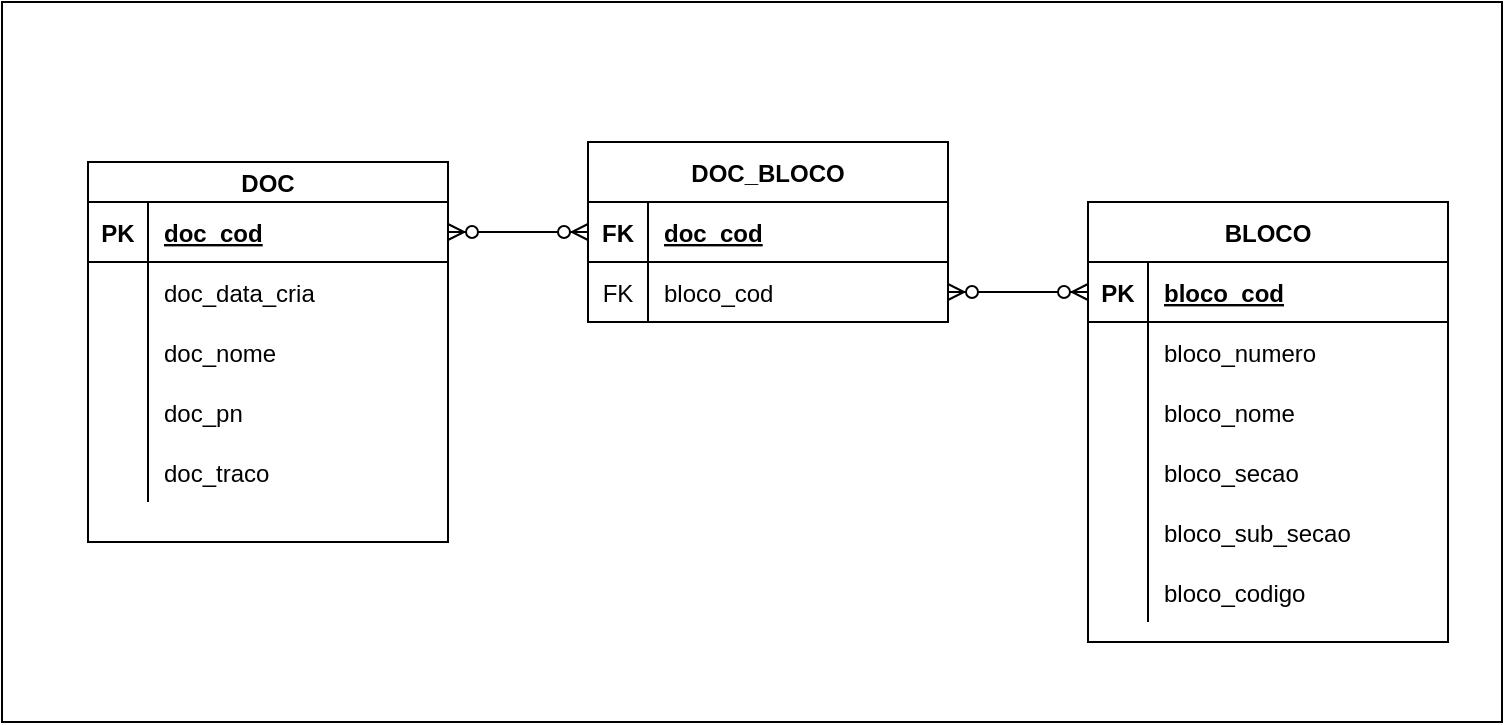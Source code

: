 <mxfile version="14.5.1" type="device"><diagram id="jGfO6rDtSDJvTBwBlAWa" name="Page-1"><mxGraphModel dx="1322" dy="2472" grid="1" gridSize="10" guides="1" tooltips="1" connect="1" arrows="1" fold="1" page="1" pageScale="1" pageWidth="827" pageHeight="1169" math="0" shadow="0"><root><mxCell id="0"/><mxCell id="1" parent="0"/><mxCell id="czpZDE21ndA59m8rEvPu-129" value="" style="rounded=0;whiteSpace=wrap;html=1;" vertex="1" parent="1"><mxGeometry x="30" y="-480" width="750" height="360" as="geometry"/></mxCell><mxCell id="czpZDE21ndA59m8rEvPu-1" value="DOC" style="shape=table;startSize=20;container=1;collapsible=1;childLayout=tableLayout;fixedRows=1;rowLines=0;fontStyle=1;align=center;resizeLast=1;" vertex="1" parent="1"><mxGeometry x="73" y="-400" width="180" height="190" as="geometry"/></mxCell><mxCell id="czpZDE21ndA59m8rEvPu-2" value="" style="shape=partialRectangle;collapsible=0;dropTarget=0;pointerEvents=0;fillColor=none;top=0;left=0;bottom=1;right=0;points=[[0,0.5],[1,0.5]];portConstraint=eastwest;" vertex="1" parent="czpZDE21ndA59m8rEvPu-1"><mxGeometry y="20" width="180" height="30" as="geometry"/></mxCell><mxCell id="czpZDE21ndA59m8rEvPu-3" value="PK" style="shape=partialRectangle;connectable=0;fillColor=none;top=0;left=0;bottom=0;right=0;fontStyle=1;overflow=hidden;" vertex="1" parent="czpZDE21ndA59m8rEvPu-2"><mxGeometry width="30" height="30" as="geometry"/></mxCell><mxCell id="czpZDE21ndA59m8rEvPu-4" value="doc_cod" style="shape=partialRectangle;connectable=0;fillColor=none;top=0;left=0;bottom=0;right=0;align=left;spacingLeft=6;fontStyle=5;overflow=hidden;" vertex="1" parent="czpZDE21ndA59m8rEvPu-2"><mxGeometry x="30" width="150" height="30" as="geometry"/></mxCell><mxCell id="czpZDE21ndA59m8rEvPu-5" value="" style="shape=partialRectangle;collapsible=0;dropTarget=0;pointerEvents=0;fillColor=none;top=0;left=0;bottom=0;right=0;points=[[0,0.5],[1,0.5]];portConstraint=eastwest;" vertex="1" parent="czpZDE21ndA59m8rEvPu-1"><mxGeometry y="50" width="180" height="30" as="geometry"/></mxCell><mxCell id="czpZDE21ndA59m8rEvPu-6" value="" style="shape=partialRectangle;connectable=0;fillColor=none;top=0;left=0;bottom=0;right=0;editable=1;overflow=hidden;" vertex="1" parent="czpZDE21ndA59m8rEvPu-5"><mxGeometry width="30" height="30" as="geometry"/></mxCell><mxCell id="czpZDE21ndA59m8rEvPu-7" value="doc_data_cria" style="shape=partialRectangle;connectable=0;fillColor=none;top=0;left=0;bottom=0;right=0;align=left;spacingLeft=6;overflow=hidden;" vertex="1" parent="czpZDE21ndA59m8rEvPu-5"><mxGeometry x="30" width="150" height="30" as="geometry"/></mxCell><mxCell id="czpZDE21ndA59m8rEvPu-11" value="" style="shape=partialRectangle;collapsible=0;dropTarget=0;pointerEvents=0;fillColor=none;top=0;left=0;bottom=0;right=0;points=[[0,0.5],[1,0.5]];portConstraint=eastwest;" vertex="1" parent="czpZDE21ndA59m8rEvPu-1"><mxGeometry y="80" width="180" height="30" as="geometry"/></mxCell><mxCell id="czpZDE21ndA59m8rEvPu-12" value="" style="shape=partialRectangle;connectable=0;fillColor=none;top=0;left=0;bottom=0;right=0;editable=1;overflow=hidden;" vertex="1" parent="czpZDE21ndA59m8rEvPu-11"><mxGeometry width="30" height="30" as="geometry"/></mxCell><mxCell id="czpZDE21ndA59m8rEvPu-13" value="doc_nome" style="shape=partialRectangle;connectable=0;fillColor=none;top=0;left=0;bottom=0;right=0;align=left;spacingLeft=6;overflow=hidden;" vertex="1" parent="czpZDE21ndA59m8rEvPu-11"><mxGeometry x="30" width="150" height="30" as="geometry"/></mxCell><mxCell id="czpZDE21ndA59m8rEvPu-8" value="" style="shape=partialRectangle;collapsible=0;dropTarget=0;pointerEvents=0;fillColor=none;top=0;left=0;bottom=0;right=0;points=[[0,0.5],[1,0.5]];portConstraint=eastwest;" vertex="1" parent="czpZDE21ndA59m8rEvPu-1"><mxGeometry y="110" width="180" height="30" as="geometry"/></mxCell><mxCell id="czpZDE21ndA59m8rEvPu-9" value="" style="shape=partialRectangle;connectable=0;fillColor=none;top=0;left=0;bottom=0;right=0;editable=1;overflow=hidden;" vertex="1" parent="czpZDE21ndA59m8rEvPu-8"><mxGeometry width="30" height="30" as="geometry"/></mxCell><mxCell id="czpZDE21ndA59m8rEvPu-10" value="doc_pn" style="shape=partialRectangle;connectable=0;fillColor=none;top=0;left=0;bottom=0;right=0;align=left;spacingLeft=6;overflow=hidden;" vertex="1" parent="czpZDE21ndA59m8rEvPu-8"><mxGeometry x="30" width="150" height="30" as="geometry"/></mxCell><mxCell id="czpZDE21ndA59m8rEvPu-40" value="" style="shape=partialRectangle;collapsible=0;dropTarget=0;pointerEvents=0;fillColor=none;top=0;left=0;bottom=0;right=0;points=[[0,0.5],[1,0.5]];portConstraint=eastwest;" vertex="1" parent="czpZDE21ndA59m8rEvPu-1"><mxGeometry y="140" width="180" height="30" as="geometry"/></mxCell><mxCell id="czpZDE21ndA59m8rEvPu-41" value="" style="shape=partialRectangle;connectable=0;fillColor=none;top=0;left=0;bottom=0;right=0;fontStyle=0;overflow=hidden;" vertex="1" parent="czpZDE21ndA59m8rEvPu-40"><mxGeometry width="30" height="30" as="geometry"/></mxCell><mxCell id="czpZDE21ndA59m8rEvPu-42" value="doc_traco" style="shape=partialRectangle;connectable=0;fillColor=none;top=0;left=0;bottom=0;right=0;align=left;spacingLeft=6;fontStyle=0;overflow=hidden;" vertex="1" parent="czpZDE21ndA59m8rEvPu-40"><mxGeometry x="30" width="150" height="30" as="geometry"/></mxCell><mxCell id="czpZDE21ndA59m8rEvPu-14" value="BLOCO" style="shape=table;startSize=30;container=1;collapsible=1;childLayout=tableLayout;fixedRows=1;rowLines=0;fontStyle=1;align=center;resizeLast=1;" vertex="1" parent="1"><mxGeometry x="573" y="-380" width="180" height="220" as="geometry"/></mxCell><mxCell id="czpZDE21ndA59m8rEvPu-15" value="" style="shape=partialRectangle;collapsible=0;dropTarget=0;pointerEvents=0;fillColor=none;top=0;left=0;bottom=1;right=0;points=[[0,0.5],[1,0.5]];portConstraint=eastwest;" vertex="1" parent="czpZDE21ndA59m8rEvPu-14"><mxGeometry y="30" width="180" height="30" as="geometry"/></mxCell><mxCell id="czpZDE21ndA59m8rEvPu-16" value="PK" style="shape=partialRectangle;connectable=0;fillColor=none;top=0;left=0;bottom=0;right=0;fontStyle=1;overflow=hidden;" vertex="1" parent="czpZDE21ndA59m8rEvPu-15"><mxGeometry width="30" height="30" as="geometry"/></mxCell><mxCell id="czpZDE21ndA59m8rEvPu-17" value="bloco_cod" style="shape=partialRectangle;connectable=0;fillColor=none;top=0;left=0;bottom=0;right=0;align=left;spacingLeft=6;fontStyle=5;overflow=hidden;" vertex="1" parent="czpZDE21ndA59m8rEvPu-15"><mxGeometry x="30" width="150" height="30" as="geometry"/></mxCell><mxCell id="czpZDE21ndA59m8rEvPu-126" value="" style="shape=partialRectangle;collapsible=0;dropTarget=0;pointerEvents=0;fillColor=none;top=0;left=0;bottom=0;right=0;points=[[0,0.5],[1,0.5]];portConstraint=eastwest;" vertex="1" parent="czpZDE21ndA59m8rEvPu-14"><mxGeometry y="60" width="180" height="30" as="geometry"/></mxCell><mxCell id="czpZDE21ndA59m8rEvPu-127" value="" style="shape=partialRectangle;connectable=0;fillColor=none;top=0;left=0;bottom=0;right=0;fontStyle=0;overflow=hidden;" vertex="1" parent="czpZDE21ndA59m8rEvPu-126"><mxGeometry width="30" height="30" as="geometry"/></mxCell><mxCell id="czpZDE21ndA59m8rEvPu-128" value="bloco_numero" style="shape=partialRectangle;connectable=0;fillColor=none;top=0;left=0;bottom=0;right=0;align=left;spacingLeft=6;fontStyle=0;overflow=hidden;" vertex="1" parent="czpZDE21ndA59m8rEvPu-126"><mxGeometry x="30" width="150" height="30" as="geometry"/></mxCell><mxCell id="czpZDE21ndA59m8rEvPu-24" value="" style="shape=partialRectangle;collapsible=0;dropTarget=0;pointerEvents=0;fillColor=none;top=0;left=0;bottom=0;right=0;points=[[0,0.5],[1,0.5]];portConstraint=eastwest;" vertex="1" parent="czpZDE21ndA59m8rEvPu-14"><mxGeometry y="90" width="180" height="30" as="geometry"/></mxCell><mxCell id="czpZDE21ndA59m8rEvPu-25" value="" style="shape=partialRectangle;connectable=0;fillColor=none;top=0;left=0;bottom=0;right=0;editable=1;overflow=hidden;" vertex="1" parent="czpZDE21ndA59m8rEvPu-24"><mxGeometry width="30" height="30" as="geometry"/></mxCell><mxCell id="czpZDE21ndA59m8rEvPu-26" value="bloco_nome" style="shape=partialRectangle;connectable=0;fillColor=none;top=0;left=0;bottom=0;right=0;align=left;spacingLeft=6;overflow=hidden;" vertex="1" parent="czpZDE21ndA59m8rEvPu-24"><mxGeometry x="30" width="150" height="30" as="geometry"/></mxCell><mxCell id="czpZDE21ndA59m8rEvPu-21" value="" style="shape=partialRectangle;collapsible=0;dropTarget=0;pointerEvents=0;fillColor=none;top=0;left=0;bottom=0;right=0;points=[[0,0.5],[1,0.5]];portConstraint=eastwest;" vertex="1" parent="czpZDE21ndA59m8rEvPu-14"><mxGeometry y="120" width="180" height="30" as="geometry"/></mxCell><mxCell id="czpZDE21ndA59m8rEvPu-22" value="" style="shape=partialRectangle;connectable=0;fillColor=none;top=0;left=0;bottom=0;right=0;editable=1;overflow=hidden;" vertex="1" parent="czpZDE21ndA59m8rEvPu-21"><mxGeometry width="30" height="30" as="geometry"/></mxCell><mxCell id="czpZDE21ndA59m8rEvPu-23" value="bloco_secao" style="shape=partialRectangle;connectable=0;fillColor=none;top=0;left=0;bottom=0;right=0;align=left;spacingLeft=6;overflow=hidden;" vertex="1" parent="czpZDE21ndA59m8rEvPu-21"><mxGeometry x="30" width="150" height="30" as="geometry"/></mxCell><mxCell id="czpZDE21ndA59m8rEvPu-18" value="" style="shape=partialRectangle;collapsible=0;dropTarget=0;pointerEvents=0;fillColor=none;top=0;left=0;bottom=0;right=0;points=[[0,0.5],[1,0.5]];portConstraint=eastwest;" vertex="1" parent="czpZDE21ndA59m8rEvPu-14"><mxGeometry y="150" width="180" height="30" as="geometry"/></mxCell><mxCell id="czpZDE21ndA59m8rEvPu-19" value="" style="shape=partialRectangle;connectable=0;fillColor=none;top=0;left=0;bottom=0;right=0;editable=1;overflow=hidden;" vertex="1" parent="czpZDE21ndA59m8rEvPu-18"><mxGeometry width="30" height="30" as="geometry"/></mxCell><mxCell id="czpZDE21ndA59m8rEvPu-20" value="bloco_sub_secao" style="shape=partialRectangle;connectable=0;fillColor=none;top=0;left=0;bottom=0;right=0;align=left;spacingLeft=6;overflow=hidden;" vertex="1" parent="czpZDE21ndA59m8rEvPu-18"><mxGeometry x="30" width="150" height="30" as="geometry"/></mxCell><mxCell id="czpZDE21ndA59m8rEvPu-123" value="" style="shape=partialRectangle;collapsible=0;dropTarget=0;pointerEvents=0;fillColor=none;top=0;left=0;bottom=0;right=0;points=[[0,0.5],[1,0.5]];portConstraint=eastwest;" vertex="1" parent="czpZDE21ndA59m8rEvPu-14"><mxGeometry y="180" width="180" height="30" as="geometry"/></mxCell><mxCell id="czpZDE21ndA59m8rEvPu-124" value="" style="shape=partialRectangle;connectable=0;fillColor=none;top=0;left=0;bottom=0;right=0;fontStyle=0;overflow=hidden;" vertex="1" parent="czpZDE21ndA59m8rEvPu-123"><mxGeometry width="30" height="30" as="geometry"/></mxCell><mxCell id="czpZDE21ndA59m8rEvPu-125" value="bloco_codigo" style="shape=partialRectangle;connectable=0;fillColor=none;top=0;left=0;bottom=0;right=0;align=left;spacingLeft=6;fontStyle=0;overflow=hidden;" vertex="1" parent="czpZDE21ndA59m8rEvPu-123"><mxGeometry x="30" width="150" height="30" as="geometry"/></mxCell><mxCell id="czpZDE21ndA59m8rEvPu-27" value="DOC_BLOCO" style="shape=table;startSize=30;container=1;collapsible=1;childLayout=tableLayout;fixedRows=1;rowLines=0;fontStyle=1;align=center;resizeLast=1;" vertex="1" parent="1"><mxGeometry x="323" y="-410" width="180" height="90" as="geometry"/></mxCell><mxCell id="czpZDE21ndA59m8rEvPu-28" value="" style="shape=partialRectangle;collapsible=0;dropTarget=0;pointerEvents=0;fillColor=none;top=0;left=0;bottom=1;right=0;points=[[0,0.5],[1,0.5]];portConstraint=eastwest;" vertex="1" parent="czpZDE21ndA59m8rEvPu-27"><mxGeometry y="30" width="180" height="30" as="geometry"/></mxCell><mxCell id="czpZDE21ndA59m8rEvPu-29" value="FK" style="shape=partialRectangle;connectable=0;fillColor=none;top=0;left=0;bottom=0;right=0;fontStyle=1;overflow=hidden;" vertex="1" parent="czpZDE21ndA59m8rEvPu-28"><mxGeometry width="30" height="30" as="geometry"/></mxCell><mxCell id="czpZDE21ndA59m8rEvPu-30" value="doc_cod" style="shape=partialRectangle;connectable=0;fillColor=none;top=0;left=0;bottom=0;right=0;align=left;spacingLeft=6;fontStyle=5;overflow=hidden;" vertex="1" parent="czpZDE21ndA59m8rEvPu-28"><mxGeometry x="30" width="150" height="30" as="geometry"/></mxCell><mxCell id="czpZDE21ndA59m8rEvPu-31" value="" style="shape=partialRectangle;collapsible=0;dropTarget=0;pointerEvents=0;fillColor=none;top=0;left=0;bottom=0;right=0;points=[[0,0.5],[1,0.5]];portConstraint=eastwest;" vertex="1" parent="czpZDE21ndA59m8rEvPu-27"><mxGeometry y="60" width="180" height="30" as="geometry"/></mxCell><mxCell id="czpZDE21ndA59m8rEvPu-32" value="FK" style="shape=partialRectangle;connectable=0;fillColor=none;top=0;left=0;bottom=0;right=0;editable=1;overflow=hidden;" vertex="1" parent="czpZDE21ndA59m8rEvPu-31"><mxGeometry width="30" height="30" as="geometry"/></mxCell><mxCell id="czpZDE21ndA59m8rEvPu-33" value="bloco_cod" style="shape=partialRectangle;connectable=0;fillColor=none;top=0;left=0;bottom=0;right=0;align=left;spacingLeft=6;overflow=hidden;" vertex="1" parent="czpZDE21ndA59m8rEvPu-31"><mxGeometry x="30" width="150" height="30" as="geometry"/></mxCell><mxCell id="czpZDE21ndA59m8rEvPu-98" value="" style="edgeStyle=entityRelationEdgeStyle;fontSize=12;html=1;endArrow=ERzeroToMany;endFill=1;startArrow=ERzeroToMany;exitX=1;exitY=0.5;exitDx=0;exitDy=0;" edge="1" parent="1" source="czpZDE21ndA59m8rEvPu-2" target="czpZDE21ndA59m8rEvPu-28"><mxGeometry width="100" height="100" relative="1" as="geometry"><mxPoint x="383" y="-230" as="sourcePoint"/><mxPoint x="483" y="-330" as="targetPoint"/></mxGeometry></mxCell><mxCell id="czpZDE21ndA59m8rEvPu-99" value="" style="edgeStyle=entityRelationEdgeStyle;fontSize=12;html=1;endArrow=ERzeroToMany;endFill=1;startArrow=ERzeroToMany;exitX=1;exitY=0.5;exitDx=0;exitDy=0;entryX=0;entryY=0.5;entryDx=0;entryDy=0;" edge="1" parent="1" source="czpZDE21ndA59m8rEvPu-31" target="czpZDE21ndA59m8rEvPu-15"><mxGeometry width="100" height="100" relative="1" as="geometry"><mxPoint x="343" y="-255.2" as="sourcePoint"/><mxPoint x="503" y="-305" as="targetPoint"/></mxGeometry></mxCell></root></mxGraphModel></diagram></mxfile>